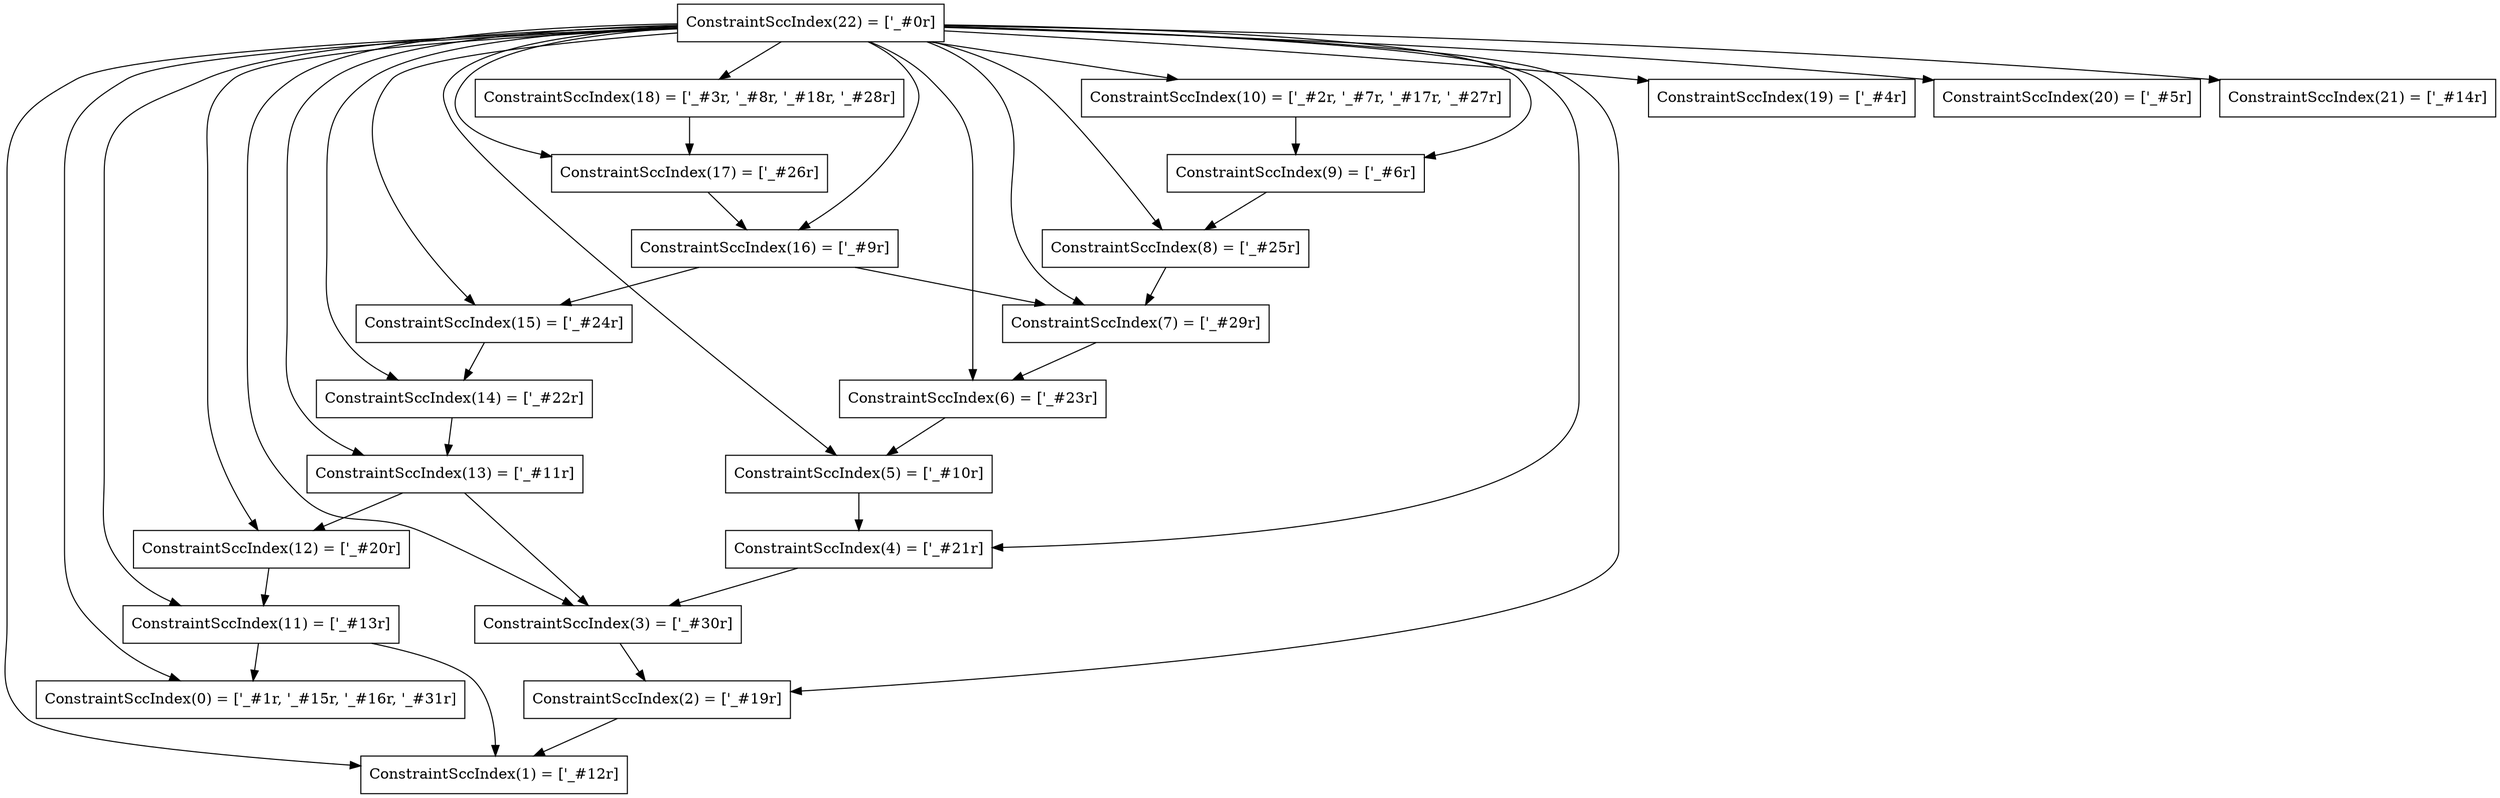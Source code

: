 digraph RegionInferenceContext {
    r0[label="ConstraintSccIndex(0) = [\'_#1r, \'_#15r, \'_#16r, \'_#31r]"][shape="box"];
    r1[label="ConstraintSccIndex(1) = [\'_#12r]"][shape="box"];
    r2[label="ConstraintSccIndex(2) = [\'_#19r]"][shape="box"];
    r3[label="ConstraintSccIndex(3) = [\'_#30r]"][shape="box"];
    r4[label="ConstraintSccIndex(4) = [\'_#21r]"][shape="box"];
    r5[label="ConstraintSccIndex(5) = [\'_#10r]"][shape="box"];
    r6[label="ConstraintSccIndex(6) = [\'_#23r]"][shape="box"];
    r7[label="ConstraintSccIndex(7) = [\'_#29r]"][shape="box"];
    r8[label="ConstraintSccIndex(8) = [\'_#25r]"][shape="box"];
    r9[label="ConstraintSccIndex(9) = [\'_#6r]"][shape="box"];
    r10[label="ConstraintSccIndex(10) = [\'_#2r, \'_#7r, \'_#17r, \'_#27r]"][shape="box"];
    r11[label="ConstraintSccIndex(11) = [\'_#13r]"][shape="box"];
    r12[label="ConstraintSccIndex(12) = [\'_#20r]"][shape="box"];
    r13[label="ConstraintSccIndex(13) = [\'_#11r]"][shape="box"];
    r14[label="ConstraintSccIndex(14) = [\'_#22r]"][shape="box"];
    r15[label="ConstraintSccIndex(15) = [\'_#24r]"][shape="box"];
    r16[label="ConstraintSccIndex(16) = [\'_#9r]"][shape="box"];
    r17[label="ConstraintSccIndex(17) = [\'_#26r]"][shape="box"];
    r18[label="ConstraintSccIndex(18) = [\'_#3r, \'_#8r, \'_#18r, \'_#28r]"][shape="box"];
    r19[label="ConstraintSccIndex(19) = [\'_#4r]"][shape="box"];
    r20[label="ConstraintSccIndex(20) = [\'_#5r]"][shape="box"];
    r21[label="ConstraintSccIndex(21) = [\'_#14r]"][shape="box"];
    r22[label="ConstraintSccIndex(22) = [\'_#0r]"][shape="box"];
    r2 -> r1[label=""];
    r3 -> r2[label=""];
    r4 -> r3[label=""];
    r5 -> r4[label=""];
    r6 -> r5[label=""];
    r7 -> r6[label=""];
    r8 -> r7[label=""];
    r9 -> r8[label=""];
    r10 -> r9[label=""];
    r11 -> r0[label=""];
    r11 -> r1[label=""];
    r12 -> r11[label=""];
    r13 -> r12[label=""];
    r13 -> r3[label=""];
    r14 -> r13[label=""];
    r15 -> r14[label=""];
    r16 -> r15[label=""];
    r16 -> r7[label=""];
    r17 -> r16[label=""];
    r18 -> r17[label=""];
    r22 -> r0[label=""];
    r22 -> r10[label=""];
    r22 -> r18[label=""];
    r22 -> r19[label=""];
    r22 -> r20[label=""];
    r22 -> r9[label=""];
    r22 -> r16[label=""];
    r22 -> r5[label=""];
    r22 -> r13[label=""];
    r22 -> r1[label=""];
    r22 -> r11[label=""];
    r22 -> r21[label=""];
    r22 -> r2[label=""];
    r22 -> r12[label=""];
    r22 -> r4[label=""];
    r22 -> r14[label=""];
    r22 -> r6[label=""];
    r22 -> r15[label=""];
    r22 -> r8[label=""];
    r22 -> r17[label=""];
    r22 -> r7[label=""];
    r22 -> r3[label=""];
}
